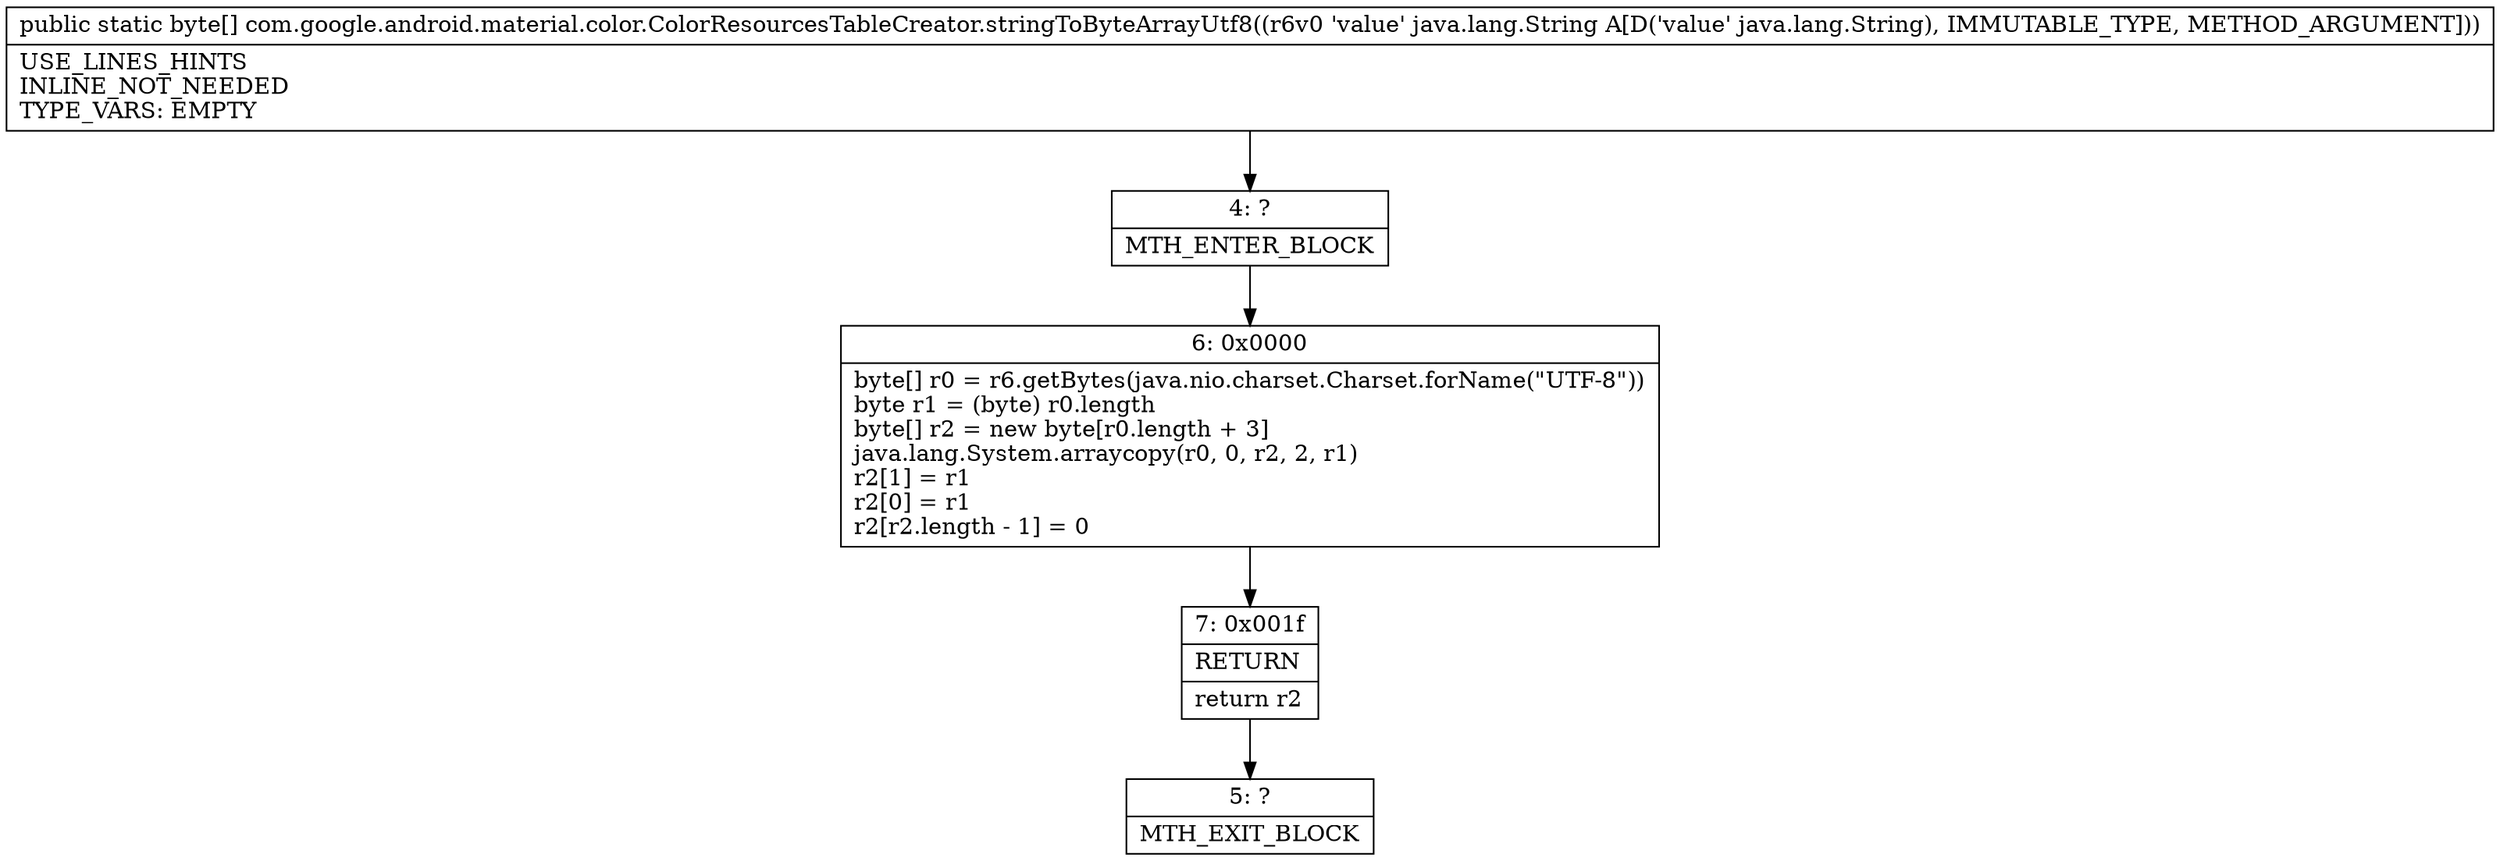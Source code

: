 digraph "CFG forcom.google.android.material.color.ColorResourcesTableCreator.stringToByteArrayUtf8(Ljava\/lang\/String;)[B" {
Node_4 [shape=record,label="{4\:\ ?|MTH_ENTER_BLOCK\l}"];
Node_6 [shape=record,label="{6\:\ 0x0000|byte[] r0 = r6.getBytes(java.nio.charset.Charset.forName(\"UTF\-8\"))\lbyte r1 = (byte) r0.length\lbyte[] r2 = new byte[r0.length + 3]\ljava.lang.System.arraycopy(r0, 0, r2, 2, r1)\lr2[1] = r1\lr2[0] = r1\lr2[r2.length \- 1] = 0\l}"];
Node_7 [shape=record,label="{7\:\ 0x001f|RETURN\l|return r2\l}"];
Node_5 [shape=record,label="{5\:\ ?|MTH_EXIT_BLOCK\l}"];
MethodNode[shape=record,label="{public static byte[] com.google.android.material.color.ColorResourcesTableCreator.stringToByteArrayUtf8((r6v0 'value' java.lang.String A[D('value' java.lang.String), IMMUTABLE_TYPE, METHOD_ARGUMENT]))  | USE_LINES_HINTS\lINLINE_NOT_NEEDED\lTYPE_VARS: EMPTY\l}"];
MethodNode -> Node_4;Node_4 -> Node_6;
Node_6 -> Node_7;
Node_7 -> Node_5;
}

